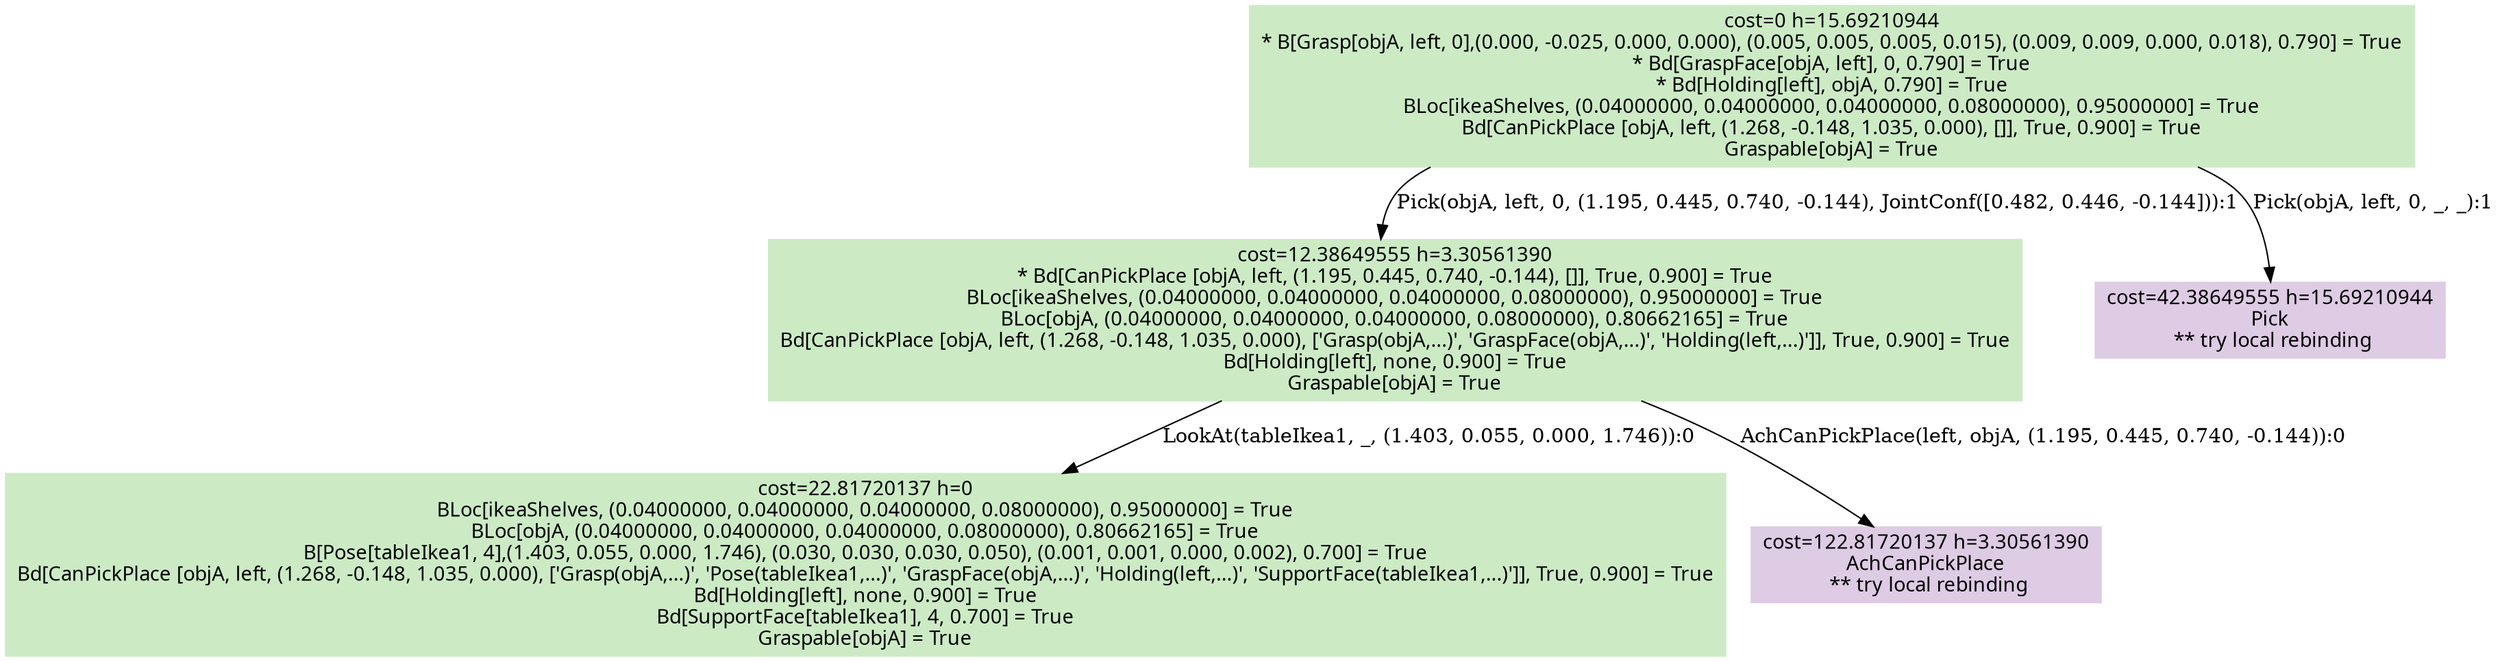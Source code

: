 digraph G {
    ordering=out;
    node [fontname=HelveticaBold];
    "616" [shape=box, style=filled, colorscheme=pastel16, color=2, label="cost=0 h=15.69210944\n* B[Grasp[objA, left, 0],(0.000, -0.025, 0.000, 0.000), (0.005, 0.005, 0.005, 0.015), (0.009, 0.009, 0.000, 0.018), 0.790] = True\n* Bd[GraspFace[objA, left], 0, 0.790] = True\n* Bd[Holding[left], objA, 0.790] = True\nBLoc[ikeaShelves, (0.04000000, 0.04000000, 0.04000000, 0.08000000), 0.95000000] = True\nBd[CanPickPlace [objA, left, (1.268, -0.148, 1.035, 0.000), []], True, 0.900] = True\nGraspable[objA] = True\n"];
    "616" [shape=box, label="cost=0 h=15.69210944\n* B[Grasp[objA, left, 0],(0.000, -0.025, 0.000, 0.000), (0.005, 0.005, 0.005, 0.015), (0.009, 0.009, 0.000, 0.018), 0.790] = True\n* Bd[GraspFace[objA, left], 0, 0.790] = True\n* Bd[Holding[left], objA, 0.790] = True\nBLoc[ikeaShelves, (0.04000000, 0.04000000, 0.04000000, 0.08000000), 0.95000000] = True\nBd[CanPickPlace [objA, left, (1.268, -0.148, 1.035, 0.000), []], True, 0.900] = True\nGraspable[objA] = True\n"];
    "788" [shape=box, label="cost=12.38649555 h=3.30561390\n* Bd[CanPickPlace [objA, left, (1.195, 0.445, 0.740, -0.144), []], True, 0.900] = True\nBLoc[ikeaShelves, (0.04000000, 0.04000000, 0.04000000, 0.08000000), 0.95000000] = True\nBLoc[objA, (0.04000000, 0.04000000, 0.04000000, 0.08000000), 0.80662165] = True\nBd[CanPickPlace [objA, left, (1.268, -0.148, 1.035, 0.000), ['Grasp(objA,...)', 'GraspFace(objA,...)', 'Holding(left,...)']], True, 0.900] = True\nBd[Holding[left], none, 0.900] = True\nGraspable[objA] = True\n"];
    "616" -> "788"[label="Pick(objA, left, 0, (1.195, 0.445, 0.740, -0.144), JointConf([0.482, 0.446, -0.144])):1"];
    "616" [shape=box, label="cost=0 h=15.69210944\n* B[Grasp[objA, left, 0],(0.000, -0.025, 0.000, 0.000), (0.005, 0.005, 0.005, 0.015), (0.009, 0.009, 0.000, 0.018), 0.790] = True\n* Bd[GraspFace[objA, left], 0, 0.790] = True\n* Bd[Holding[left], objA, 0.790] = True\nBLoc[ikeaShelves, (0.04000000, 0.04000000, 0.04000000, 0.08000000), 0.95000000] = True\nBd[CanPickPlace [objA, left, (1.268, -0.148, 1.035, 0.000), []], True, 0.900] = True\nGraspable[objA] = True\n"];
    "797" [shape=box, style=filled, colorscheme=pastel16, color=4, label="cost=42.38649555 h=15.69210944\nPick\n ** try local rebinding"];
    "616" -> "797"[label="Pick(objA, left, 0, _, _):1"];
    "788" [shape=box, style=filled, colorscheme=pastel16, color=2, label="cost=12.38649555 h=3.30561390\n* Bd[CanPickPlace [objA, left, (1.195, 0.445, 0.740, -0.144), []], True, 0.900] = True\nBLoc[ikeaShelves, (0.04000000, 0.04000000, 0.04000000, 0.08000000), 0.95000000] = True\nBLoc[objA, (0.04000000, 0.04000000, 0.04000000, 0.08000000), 0.80662165] = True\nBd[CanPickPlace [objA, left, (1.268, -0.148, 1.035, 0.000), ['Grasp(objA,...)', 'GraspFace(objA,...)', 'Holding(left,...)']], True, 0.900] = True\nBd[Holding[left], none, 0.900] = True\nGraspable[objA] = True\n"];
    "788" [shape=box, label="cost=12.38649555 h=3.30561390\n* Bd[CanPickPlace [objA, left, (1.195, 0.445, 0.740, -0.144), []], True, 0.900] = True\nBLoc[ikeaShelves, (0.04000000, 0.04000000, 0.04000000, 0.08000000), 0.95000000] = True\nBLoc[objA, (0.04000000, 0.04000000, 0.04000000, 0.08000000), 0.80662165] = True\nBd[CanPickPlace [objA, left, (1.268, -0.148, 1.035, 0.000), ['Grasp(objA,...)', 'GraspFace(objA,...)', 'Holding(left,...)']], True, 0.900] = True\nBd[Holding[left], none, 0.900] = True\nGraspable[objA] = True\n"];
    "800" [shape=box, label="cost=22.81720137 h=0\nBLoc[ikeaShelves, (0.04000000, 0.04000000, 0.04000000, 0.08000000), 0.95000000] = True\nBLoc[objA, (0.04000000, 0.04000000, 0.04000000, 0.08000000), 0.80662165] = True\nB[Pose[tableIkea1, 4],(1.403, 0.055, 0.000, 1.746), (0.030, 0.030, 0.030, 0.050), (0.001, 0.001, 0.000, 0.002), 0.700] = True\nBd[CanPickPlace [objA, left, (1.268, -0.148, 1.035, 0.000), ['Grasp(objA,...)', 'Pose(tableIkea1,...)', 'GraspFace(objA,...)', 'Holding(left,...)', 'SupportFace(tableIkea1,...)']], True, 0.900] = True\nBd[Holding[left], none, 0.900] = True\nBd[SupportFace[tableIkea1], 4, 0.700] = True\nGraspable[objA] = True\n"];
    "788" -> "800"[label="LookAt(tableIkea1, _, (1.403, 0.055, 0.000, 1.746)):0"];
    "788" [shape=box, label="cost=12.38649555 h=3.30561390\n* Bd[CanPickPlace [objA, left, (1.195, 0.445, 0.740, -0.144), []], True, 0.900] = True\nBLoc[ikeaShelves, (0.04000000, 0.04000000, 0.04000000, 0.08000000), 0.95000000] = True\nBLoc[objA, (0.04000000, 0.04000000, 0.04000000, 0.08000000), 0.80662165] = True\nBd[CanPickPlace [objA, left, (1.268, -0.148, 1.035, 0.000), ['Grasp(objA,...)', 'GraspFace(objA,...)', 'Holding(left,...)']], True, 0.900] = True\nBd[Holding[left], none, 0.900] = True\nGraspable[objA] = True\n"];
    "819" [shape=box, style=filled, colorscheme=pastel16, color=4, label="cost=122.81720137 h=3.30561390\nAchCanPickPlace\n ** try local rebinding"];
    "788" -> "819"[label="AchCanPickPlace(left, objA, (1.195, 0.445, 0.740, -0.144)):0"];
    "800" [shape=box, style=filled, colorscheme=pastel16, color=2, label="cost=22.81720137 h=0\nBLoc[ikeaShelves, (0.04000000, 0.04000000, 0.04000000, 0.08000000), 0.95000000] = True\nBLoc[objA, (0.04000000, 0.04000000, 0.04000000, 0.08000000), 0.80662165] = True\nB[Pose[tableIkea1, 4],(1.403, 0.055, 0.000, 1.746), (0.030, 0.030, 0.030, 0.050), (0.001, 0.001, 0.000, 0.002), 0.700] = True\nBd[CanPickPlace [objA, left, (1.268, -0.148, 1.035, 0.000), ['Grasp(objA,...)', 'Pose(tableIkea1,...)', 'GraspFace(objA,...)', 'Holding(left,...)', 'SupportFace(tableIkea1,...)']], True, 0.900] = True\nBd[Holding[left], none, 0.900] = True\nBd[SupportFace[tableIkea1], 4, 0.700] = True\nGraspable[objA] = True\n"];
    "616" [shape=box, style=filled, colorscheme=pastel16,color=3];
    "788" [shape=box, style=filled, colorscheme=pastel16,color=3];
    "800" [shape=box, style=filled, colorscheme=pastel16,color=3];
}
